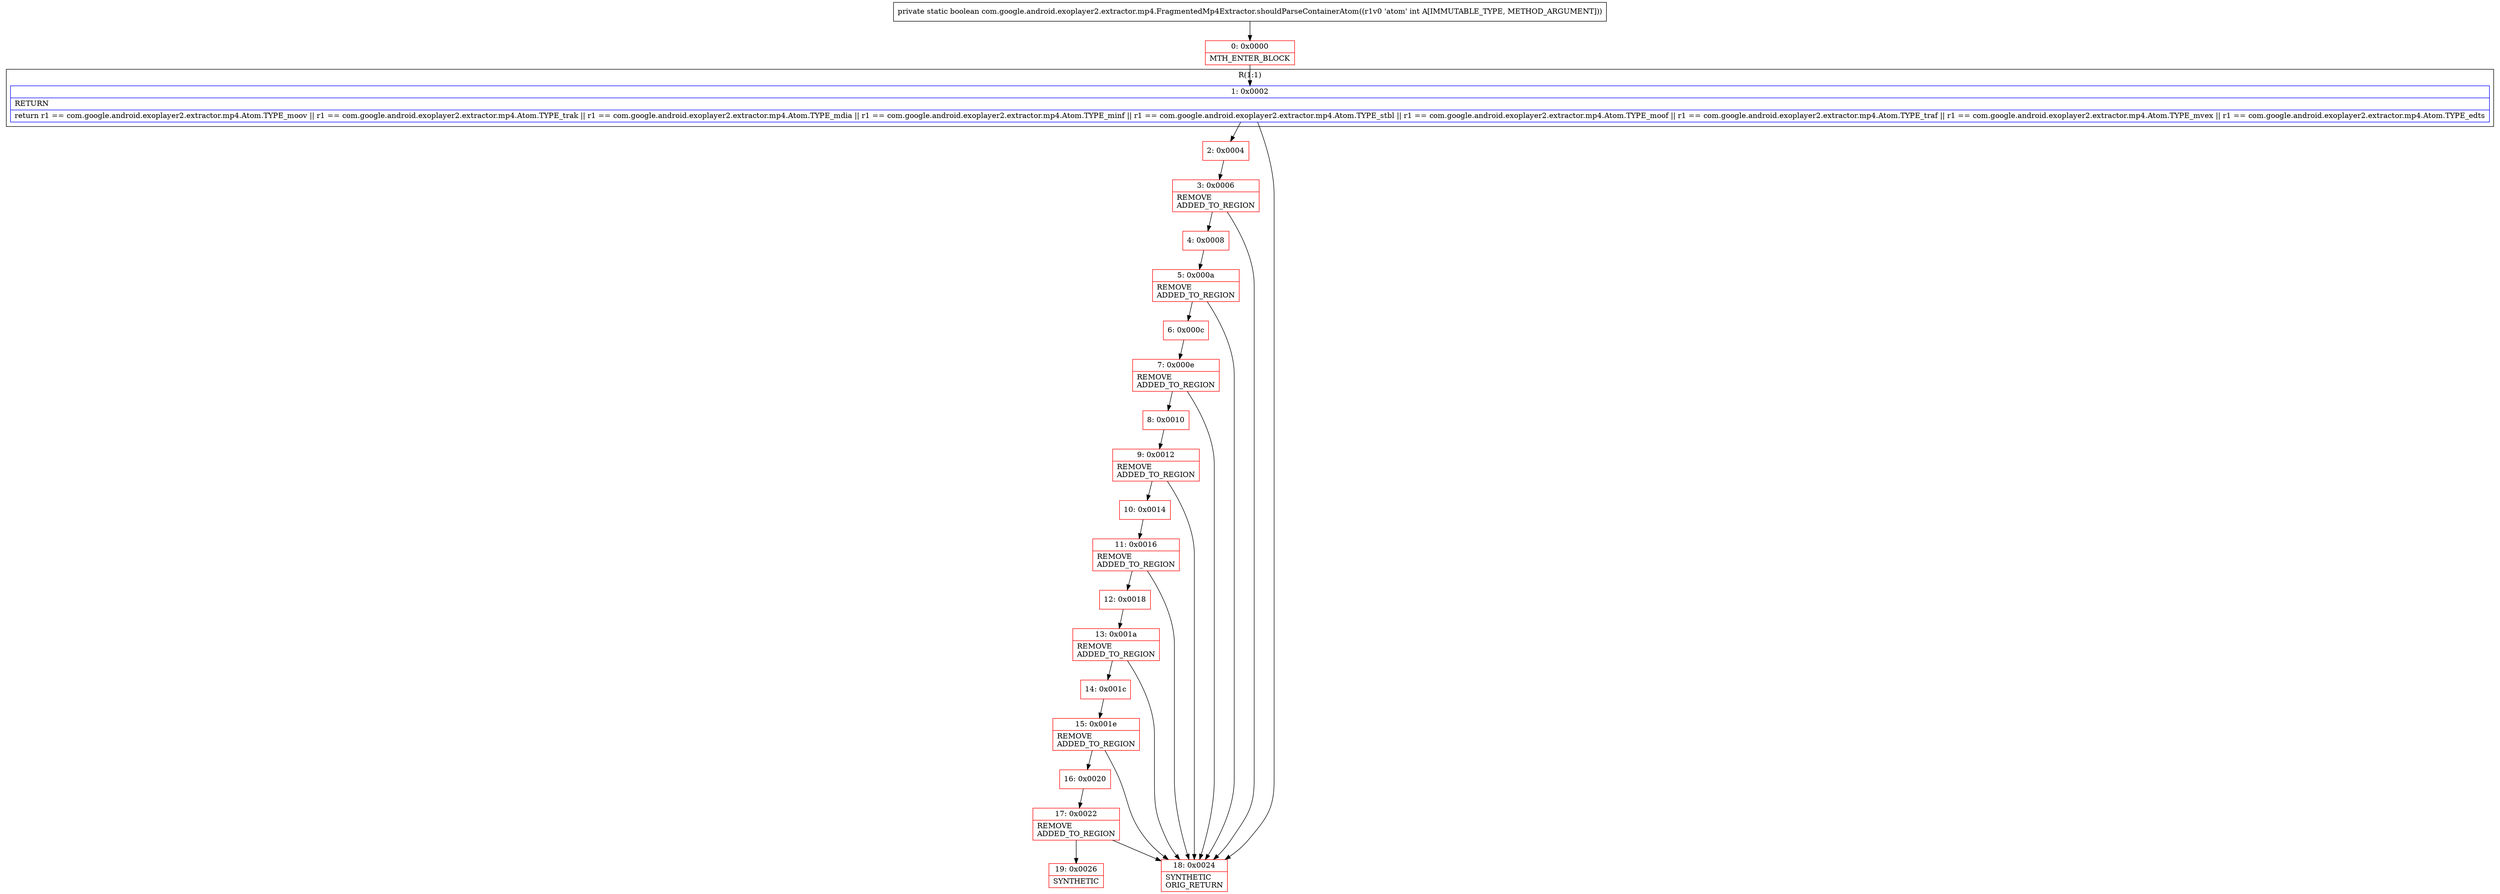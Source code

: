 digraph "CFG forcom.google.android.exoplayer2.extractor.mp4.FragmentedMp4Extractor.shouldParseContainerAtom(I)Z" {
subgraph cluster_Region_1245701162 {
label = "R(1:1)";
node [shape=record,color=blue];
Node_1 [shape=record,label="{1\:\ 0x0002|RETURN\l|return r1 == com.google.android.exoplayer2.extractor.mp4.Atom.TYPE_moov \|\| r1 == com.google.android.exoplayer2.extractor.mp4.Atom.TYPE_trak \|\| r1 == com.google.android.exoplayer2.extractor.mp4.Atom.TYPE_mdia \|\| r1 == com.google.android.exoplayer2.extractor.mp4.Atom.TYPE_minf \|\| r1 == com.google.android.exoplayer2.extractor.mp4.Atom.TYPE_stbl \|\| r1 == com.google.android.exoplayer2.extractor.mp4.Atom.TYPE_moof \|\| r1 == com.google.android.exoplayer2.extractor.mp4.Atom.TYPE_traf \|\| r1 == com.google.android.exoplayer2.extractor.mp4.Atom.TYPE_mvex \|\| r1 == com.google.android.exoplayer2.extractor.mp4.Atom.TYPE_edts\l}"];
}
Node_0 [shape=record,color=red,label="{0\:\ 0x0000|MTH_ENTER_BLOCK\l}"];
Node_2 [shape=record,color=red,label="{2\:\ 0x0004}"];
Node_3 [shape=record,color=red,label="{3\:\ 0x0006|REMOVE\lADDED_TO_REGION\l}"];
Node_4 [shape=record,color=red,label="{4\:\ 0x0008}"];
Node_5 [shape=record,color=red,label="{5\:\ 0x000a|REMOVE\lADDED_TO_REGION\l}"];
Node_6 [shape=record,color=red,label="{6\:\ 0x000c}"];
Node_7 [shape=record,color=red,label="{7\:\ 0x000e|REMOVE\lADDED_TO_REGION\l}"];
Node_8 [shape=record,color=red,label="{8\:\ 0x0010}"];
Node_9 [shape=record,color=red,label="{9\:\ 0x0012|REMOVE\lADDED_TO_REGION\l}"];
Node_10 [shape=record,color=red,label="{10\:\ 0x0014}"];
Node_11 [shape=record,color=red,label="{11\:\ 0x0016|REMOVE\lADDED_TO_REGION\l}"];
Node_12 [shape=record,color=red,label="{12\:\ 0x0018}"];
Node_13 [shape=record,color=red,label="{13\:\ 0x001a|REMOVE\lADDED_TO_REGION\l}"];
Node_14 [shape=record,color=red,label="{14\:\ 0x001c}"];
Node_15 [shape=record,color=red,label="{15\:\ 0x001e|REMOVE\lADDED_TO_REGION\l}"];
Node_16 [shape=record,color=red,label="{16\:\ 0x0020}"];
Node_17 [shape=record,color=red,label="{17\:\ 0x0022|REMOVE\lADDED_TO_REGION\l}"];
Node_18 [shape=record,color=red,label="{18\:\ 0x0024|SYNTHETIC\lORIG_RETURN\l}"];
Node_19 [shape=record,color=red,label="{19\:\ 0x0026|SYNTHETIC\l}"];
MethodNode[shape=record,label="{private static boolean com.google.android.exoplayer2.extractor.mp4.FragmentedMp4Extractor.shouldParseContainerAtom((r1v0 'atom' int A[IMMUTABLE_TYPE, METHOD_ARGUMENT])) }"];
MethodNode -> Node_0;
Node_1 -> Node_2;
Node_1 -> Node_18;
Node_0 -> Node_1;
Node_2 -> Node_3;
Node_3 -> Node_4;
Node_3 -> Node_18;
Node_4 -> Node_5;
Node_5 -> Node_6;
Node_5 -> Node_18;
Node_6 -> Node_7;
Node_7 -> Node_8;
Node_7 -> Node_18;
Node_8 -> Node_9;
Node_9 -> Node_10;
Node_9 -> Node_18;
Node_10 -> Node_11;
Node_11 -> Node_12;
Node_11 -> Node_18;
Node_12 -> Node_13;
Node_13 -> Node_14;
Node_13 -> Node_18;
Node_14 -> Node_15;
Node_15 -> Node_16;
Node_15 -> Node_18;
Node_16 -> Node_17;
Node_17 -> Node_18;
Node_17 -> Node_19;
}

